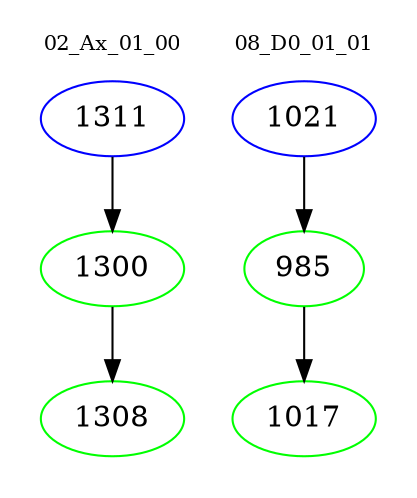 digraph{
subgraph cluster_0 {
color = white
label = "02_Ax_01_00";
fontsize=10;
T0_1311 [label="1311", color="blue"]
T0_1311 -> T0_1300 [color="black"]
T0_1300 [label="1300", color="green"]
T0_1300 -> T0_1308 [color="black"]
T0_1308 [label="1308", color="green"]
}
subgraph cluster_1 {
color = white
label = "08_D0_01_01";
fontsize=10;
T1_1021 [label="1021", color="blue"]
T1_1021 -> T1_985 [color="black"]
T1_985 [label="985", color="green"]
T1_985 -> T1_1017 [color="black"]
T1_1017 [label="1017", color="green"]
}
}
